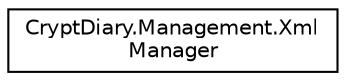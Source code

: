 digraph "Graphical Class Hierarchy"
{
  edge [fontname="Helvetica",fontsize="10",labelfontname="Helvetica",labelfontsize="10"];
  node [fontname="Helvetica",fontsize="10",shape=record];
  rankdir="LR";
  Node1 [label="CryptDiary.Management.Xml\lManager",height=0.2,width=0.4,color="black", fillcolor="white", style="filled",URL="$class_crypt_diary_1_1_management_1_1_xml_manager.html"];
}
